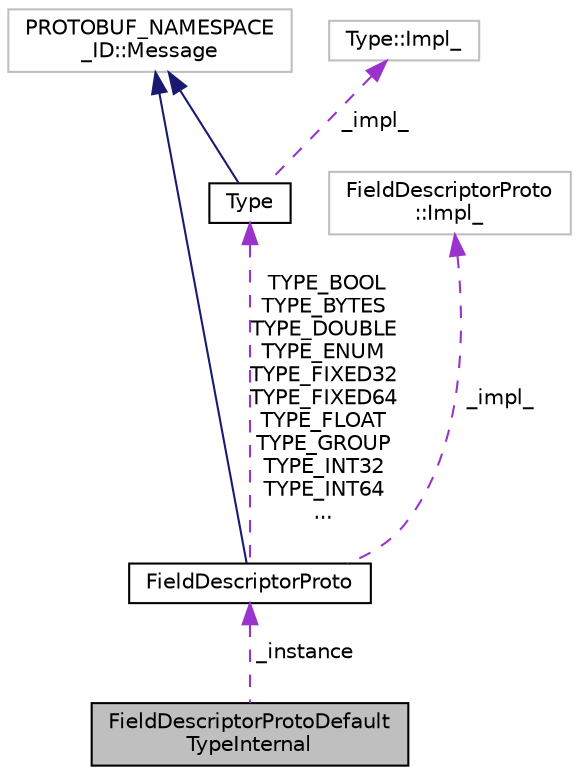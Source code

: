 digraph "FieldDescriptorProtoDefaultTypeInternal"
{
 // LATEX_PDF_SIZE
  edge [fontname="Helvetica",fontsize="10",labelfontname="Helvetica",labelfontsize="10"];
  node [fontname="Helvetica",fontsize="10",shape=record];
  Node1 [label="FieldDescriptorProtoDefault\lTypeInternal",height=0.2,width=0.4,color="black", fillcolor="grey75", style="filled", fontcolor="black",tooltip=" "];
  Node2 -> Node1 [dir="back",color="darkorchid3",fontsize="10",style="dashed",label=" _instance" ,fontname="Helvetica"];
  Node2 [label="FieldDescriptorProto",height=0.2,width=0.4,color="black", fillcolor="white", style="filled",URL="$classFieldDescriptorProto.html",tooltip=" "];
  Node3 -> Node2 [dir="back",color="midnightblue",fontsize="10",style="solid",fontname="Helvetica"];
  Node3 [label="PROTOBUF_NAMESPACE\l_ID::Message",height=0.2,width=0.4,color="grey75", fillcolor="white", style="filled",tooltip=" "];
  Node4 -> Node2 [dir="back",color="darkorchid3",fontsize="10",style="dashed",label=" TYPE_BOOL\nTYPE_BYTES\nTYPE_DOUBLE\nTYPE_ENUM\nTYPE_FIXED32\nTYPE_FIXED64\nTYPE_FLOAT\nTYPE_GROUP\nTYPE_INT32\nTYPE_INT64\n..." ,fontname="Helvetica"];
  Node4 [label="Type",height=0.2,width=0.4,color="black", fillcolor="white", style="filled",URL="$classType.html",tooltip=" "];
  Node3 -> Node4 [dir="back",color="midnightblue",fontsize="10",style="solid",fontname="Helvetica"];
  Node5 -> Node4 [dir="back",color="darkorchid3",fontsize="10",style="dashed",label=" _impl_" ,fontname="Helvetica"];
  Node5 [label="Type::Impl_",height=0.2,width=0.4,color="grey75", fillcolor="white", style="filled",tooltip=" "];
  Node6 -> Node2 [dir="back",color="darkorchid3",fontsize="10",style="dashed",label=" _impl_" ,fontname="Helvetica"];
  Node6 [label="FieldDescriptorProto\l::Impl_",height=0.2,width=0.4,color="grey75", fillcolor="white", style="filled",tooltip=" "];
}
